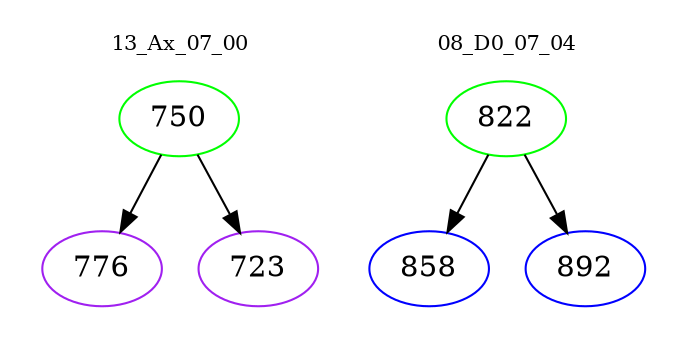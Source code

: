 digraph{
subgraph cluster_0 {
color = white
label = "13_Ax_07_00";
fontsize=10;
T0_750 [label="750", color="green"]
T0_750 -> T0_776 [color="black"]
T0_776 [label="776", color="purple"]
T0_750 -> T0_723 [color="black"]
T0_723 [label="723", color="purple"]
}
subgraph cluster_1 {
color = white
label = "08_D0_07_04";
fontsize=10;
T1_822 [label="822", color="green"]
T1_822 -> T1_858 [color="black"]
T1_858 [label="858", color="blue"]
T1_822 -> T1_892 [color="black"]
T1_892 [label="892", color="blue"]
}
}
